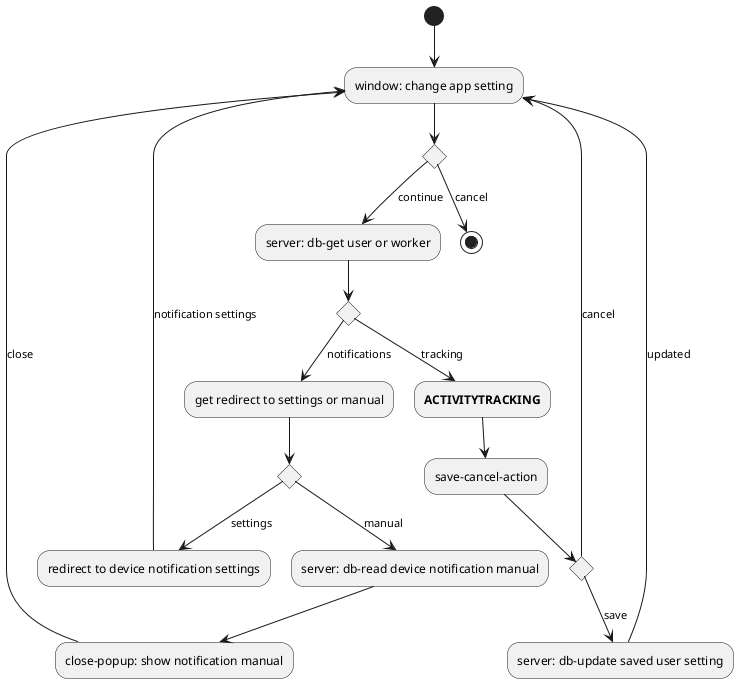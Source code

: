     @startuml
(*) --> "window: change app setting"
if "" then
    --> [cancel] (*)
else
    --> [continue] "server: db-get user or worker"
    if "" then
        --> [notifications] "get redirect to settings or manual"
        if "" then
            --> [manual] "server: db-read device notification manual"
            --> "close-popup: show notification manual"
            --> [close] "window: change app setting"
        else
            --> [settings] "redirect to device notification settings"
            --> [notification settings] "window: change app setting"
        Endif
    else
        --> [tracking] "**ACTIVITYTRACKING**"
        --> "save-cancel-action"
        if "" then
            --> [save] "server: db-update saved user setting"
            --> [updated] "window: change app setting"
        else
            --> [cancel] "window: change app setting"
        Endif
    Endif
Endif
@enduml
